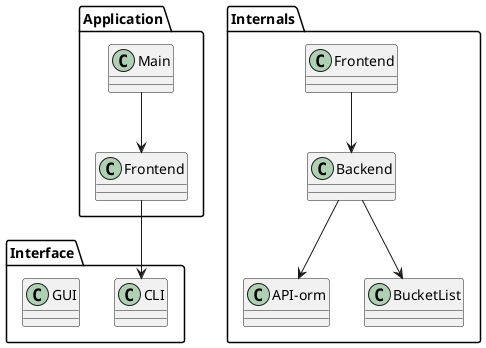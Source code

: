 @startuml ProjectPipeline

package "Application" {
  class "Main" as Main
  Main -down-> Frontend
}

package "Interface"{
    class "CLI" as CLI
    class "GUI" as GUI
    Frontend -down-> CLI
}

package "Internals" {
    class "Frontend" as Frontend
    class "API-orm" as API
    class "BucketList" as BucketList
    class "Backend" as Backend
    Frontend -down-> Backend
    Backend -down-> API
    Backend -down-> BucketList
}


@enduml
